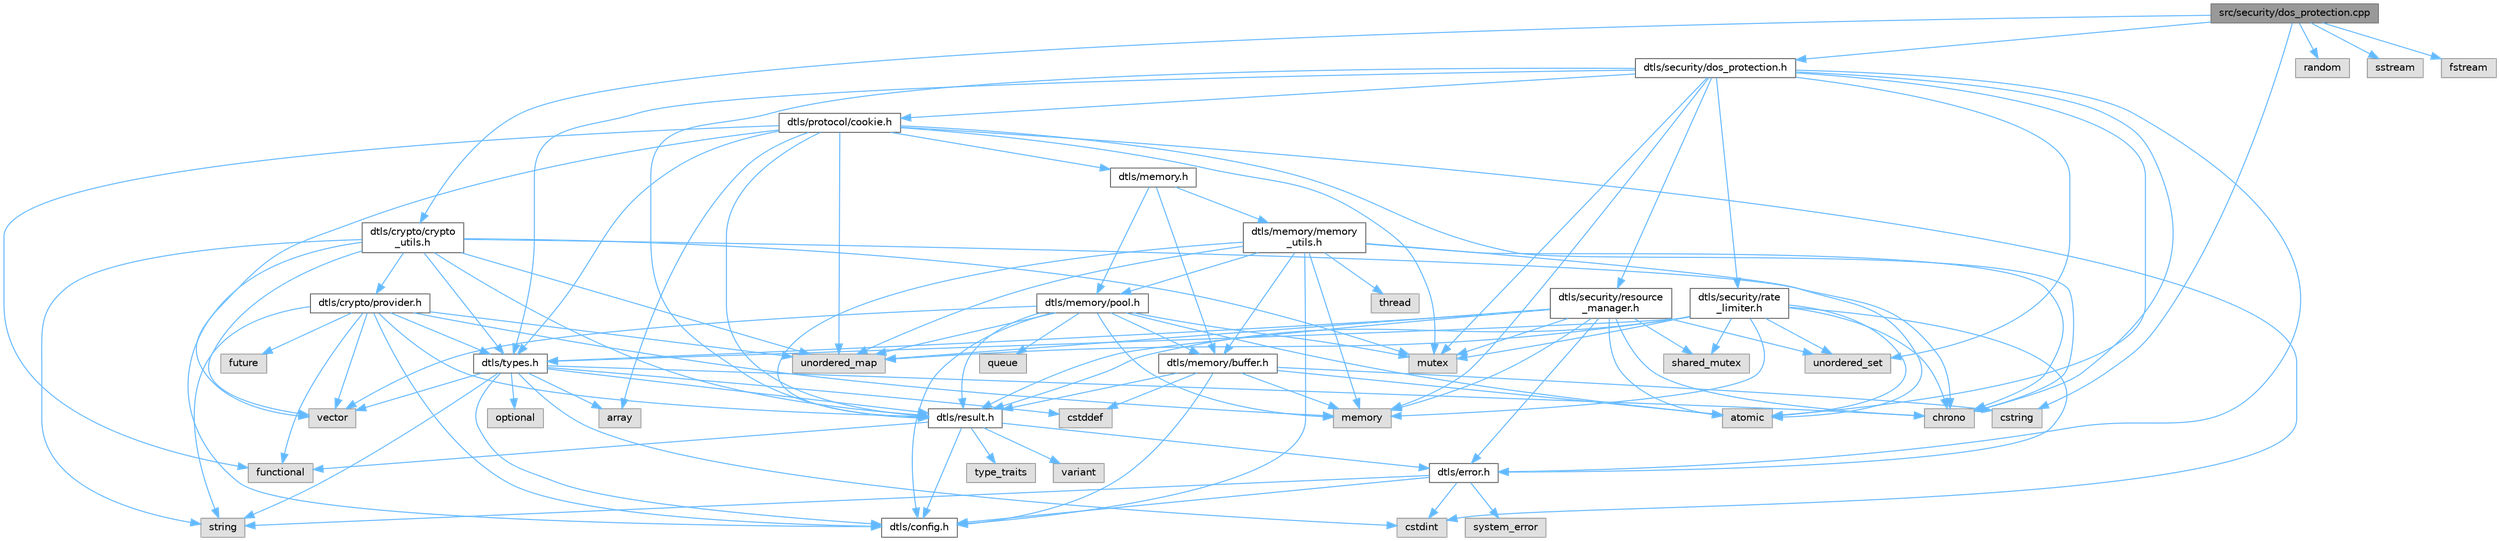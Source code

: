 digraph "src/security/dos_protection.cpp"
{
 // LATEX_PDF_SIZE
  bgcolor="transparent";
  edge [fontname=Helvetica,fontsize=10,labelfontname=Helvetica,labelfontsize=10];
  node [fontname=Helvetica,fontsize=10,shape=box,height=0.2,width=0.4];
  Node1 [id="Node000001",label="src/security/dos_protection.cpp",height=0.2,width=0.4,color="gray40", fillcolor="grey60", style="filled", fontcolor="black",tooltip=" "];
  Node1 -> Node2 [id="edge1_Node000001_Node000002",color="steelblue1",style="solid",tooltip=" "];
  Node2 [id="Node000002",label="dtls/security/dos_protection.h",height=0.2,width=0.4,color="grey40", fillcolor="white", style="filled",URL="$security_2dos__protection_8h.html",tooltip=" "];
  Node2 -> Node3 [id="edge2_Node000002_Node000003",color="steelblue1",style="solid",tooltip=" "];
  Node3 [id="Node000003",label="dtls/security/rate\l_limiter.h",height=0.2,width=0.4,color="grey40", fillcolor="white", style="filled",URL="$rate__limiter_8h.html",tooltip=" "];
  Node3 -> Node4 [id="edge3_Node000003_Node000004",color="steelblue1",style="solid",tooltip=" "];
  Node4 [id="Node000004",label="dtls/result.h",height=0.2,width=0.4,color="grey40", fillcolor="white", style="filled",URL="$result_8h.html",tooltip=" "];
  Node4 -> Node5 [id="edge4_Node000004_Node000005",color="steelblue1",style="solid",tooltip=" "];
  Node5 [id="Node000005",label="dtls/config.h",height=0.2,width=0.4,color="grey40", fillcolor="white", style="filled",URL="$config_8h.html",tooltip=" "];
  Node4 -> Node6 [id="edge5_Node000004_Node000006",color="steelblue1",style="solid",tooltip=" "];
  Node6 [id="Node000006",label="dtls/error.h",height=0.2,width=0.4,color="grey40", fillcolor="white", style="filled",URL="$error_8h.html",tooltip=" "];
  Node6 -> Node5 [id="edge6_Node000006_Node000005",color="steelblue1",style="solid",tooltip=" "];
  Node6 -> Node7 [id="edge7_Node000006_Node000007",color="steelblue1",style="solid",tooltip=" "];
  Node7 [id="Node000007",label="system_error",height=0.2,width=0.4,color="grey60", fillcolor="#E0E0E0", style="filled",tooltip=" "];
  Node6 -> Node8 [id="edge8_Node000006_Node000008",color="steelblue1",style="solid",tooltip=" "];
  Node8 [id="Node000008",label="string",height=0.2,width=0.4,color="grey60", fillcolor="#E0E0E0", style="filled",tooltip=" "];
  Node6 -> Node9 [id="edge9_Node000006_Node000009",color="steelblue1",style="solid",tooltip=" "];
  Node9 [id="Node000009",label="cstdint",height=0.2,width=0.4,color="grey60", fillcolor="#E0E0E0", style="filled",tooltip=" "];
  Node4 -> Node10 [id="edge10_Node000004_Node000010",color="steelblue1",style="solid",tooltip=" "];
  Node10 [id="Node000010",label="variant",height=0.2,width=0.4,color="grey60", fillcolor="#E0E0E0", style="filled",tooltip=" "];
  Node4 -> Node11 [id="edge11_Node000004_Node000011",color="steelblue1",style="solid",tooltip=" "];
  Node11 [id="Node000011",label="functional",height=0.2,width=0.4,color="grey60", fillcolor="#E0E0E0", style="filled",tooltip=" "];
  Node4 -> Node12 [id="edge12_Node000004_Node000012",color="steelblue1",style="solid",tooltip=" "];
  Node12 [id="Node000012",label="type_traits",height=0.2,width=0.4,color="grey60", fillcolor="#E0E0E0", style="filled",tooltip=" "];
  Node3 -> Node13 [id="edge13_Node000003_Node000013",color="steelblue1",style="solid",tooltip=" "];
  Node13 [id="Node000013",label="dtls/types.h",height=0.2,width=0.4,color="grey40", fillcolor="white", style="filled",URL="$types_8h.html",tooltip="Core DTLS v1.3 Protocol Types and Constants."];
  Node13 -> Node5 [id="edge14_Node000013_Node000005",color="steelblue1",style="solid",tooltip=" "];
  Node13 -> Node4 [id="edge15_Node000013_Node000004",color="steelblue1",style="solid",tooltip=" "];
  Node13 -> Node9 [id="edge16_Node000013_Node000009",color="steelblue1",style="solid",tooltip=" "];
  Node13 -> Node14 [id="edge17_Node000013_Node000014",color="steelblue1",style="solid",tooltip=" "];
  Node14 [id="Node000014",label="cstddef",height=0.2,width=0.4,color="grey60", fillcolor="#E0E0E0", style="filled",tooltip=" "];
  Node13 -> Node15 [id="edge18_Node000013_Node000015",color="steelblue1",style="solid",tooltip=" "];
  Node15 [id="Node000015",label="array",height=0.2,width=0.4,color="grey60", fillcolor="#E0E0E0", style="filled",tooltip=" "];
  Node13 -> Node16 [id="edge19_Node000013_Node000016",color="steelblue1",style="solid",tooltip=" "];
  Node16 [id="Node000016",label="vector",height=0.2,width=0.4,color="grey60", fillcolor="#E0E0E0", style="filled",tooltip=" "];
  Node13 -> Node8 [id="edge20_Node000013_Node000008",color="steelblue1",style="solid",tooltip=" "];
  Node13 -> Node17 [id="edge21_Node000013_Node000017",color="steelblue1",style="solid",tooltip=" "];
  Node17 [id="Node000017",label="chrono",height=0.2,width=0.4,color="grey60", fillcolor="#E0E0E0", style="filled",tooltip=" "];
  Node13 -> Node18 [id="edge22_Node000013_Node000018",color="steelblue1",style="solid",tooltip=" "];
  Node18 [id="Node000018",label="optional",height=0.2,width=0.4,color="grey60", fillcolor="#E0E0E0", style="filled",tooltip=" "];
  Node3 -> Node6 [id="edge23_Node000003_Node000006",color="steelblue1",style="solid",tooltip=" "];
  Node3 -> Node17 [id="edge24_Node000003_Node000017",color="steelblue1",style="solid",tooltip=" "];
  Node3 -> Node19 [id="edge25_Node000003_Node000019",color="steelblue1",style="solid",tooltip=" "];
  Node19 [id="Node000019",label="unordered_map",height=0.2,width=0.4,color="grey60", fillcolor="#E0E0E0", style="filled",tooltip=" "];
  Node3 -> Node20 [id="edge26_Node000003_Node000020",color="steelblue1",style="solid",tooltip=" "];
  Node20 [id="Node000020",label="unordered_set",height=0.2,width=0.4,color="grey60", fillcolor="#E0E0E0", style="filled",tooltip=" "];
  Node3 -> Node21 [id="edge27_Node000003_Node000021",color="steelblue1",style="solid",tooltip=" "];
  Node21 [id="Node000021",label="memory",height=0.2,width=0.4,color="grey60", fillcolor="#E0E0E0", style="filled",tooltip=" "];
  Node3 -> Node22 [id="edge28_Node000003_Node000022",color="steelblue1",style="solid",tooltip=" "];
  Node22 [id="Node000022",label="mutex",height=0.2,width=0.4,color="grey60", fillcolor="#E0E0E0", style="filled",tooltip=" "];
  Node3 -> Node23 [id="edge29_Node000003_Node000023",color="steelblue1",style="solid",tooltip=" "];
  Node23 [id="Node000023",label="shared_mutex",height=0.2,width=0.4,color="grey60", fillcolor="#E0E0E0", style="filled",tooltip=" "];
  Node3 -> Node24 [id="edge30_Node000003_Node000024",color="steelblue1",style="solid",tooltip=" "];
  Node24 [id="Node000024",label="atomic",height=0.2,width=0.4,color="grey60", fillcolor="#E0E0E0", style="filled",tooltip=" "];
  Node2 -> Node25 [id="edge31_Node000002_Node000025",color="steelblue1",style="solid",tooltip=" "];
  Node25 [id="Node000025",label="dtls/security/resource\l_manager.h",height=0.2,width=0.4,color="grey40", fillcolor="white", style="filled",URL="$resource__manager_8h.html",tooltip=" "];
  Node25 -> Node4 [id="edge32_Node000025_Node000004",color="steelblue1",style="solid",tooltip=" "];
  Node25 -> Node13 [id="edge33_Node000025_Node000013",color="steelblue1",style="solid",tooltip=" "];
  Node25 -> Node6 [id="edge34_Node000025_Node000006",color="steelblue1",style="solid",tooltip=" "];
  Node25 -> Node17 [id="edge35_Node000025_Node000017",color="steelblue1",style="solid",tooltip=" "];
  Node25 -> Node21 [id="edge36_Node000025_Node000021",color="steelblue1",style="solid",tooltip=" "];
  Node25 -> Node24 [id="edge37_Node000025_Node000024",color="steelblue1",style="solid",tooltip=" "];
  Node25 -> Node22 [id="edge38_Node000025_Node000022",color="steelblue1",style="solid",tooltip=" "];
  Node25 -> Node23 [id="edge39_Node000025_Node000023",color="steelblue1",style="solid",tooltip=" "];
  Node25 -> Node19 [id="edge40_Node000025_Node000019",color="steelblue1",style="solid",tooltip=" "];
  Node25 -> Node20 [id="edge41_Node000025_Node000020",color="steelblue1",style="solid",tooltip=" "];
  Node2 -> Node26 [id="edge42_Node000002_Node000026",color="steelblue1",style="solid",tooltip=" "];
  Node26 [id="Node000026",label="dtls/protocol/cookie.h",height=0.2,width=0.4,color="grey40", fillcolor="white", style="filled",URL="$cookie_8h.html",tooltip=" "];
  Node26 -> Node13 [id="edge43_Node000026_Node000013",color="steelblue1",style="solid",tooltip=" "];
  Node26 -> Node4 [id="edge44_Node000026_Node000004",color="steelblue1",style="solid",tooltip=" "];
  Node26 -> Node27 [id="edge45_Node000026_Node000027",color="steelblue1",style="solid",tooltip=" "];
  Node27 [id="Node000027",label="dtls/memory.h",height=0.2,width=0.4,color="grey40", fillcolor="white", style="filled",URL="$memory_8h.html",tooltip=" "];
  Node27 -> Node28 [id="edge46_Node000027_Node000028",color="steelblue1",style="solid",tooltip=" "];
  Node28 [id="Node000028",label="dtls/memory/buffer.h",height=0.2,width=0.4,color="grey40", fillcolor="white", style="filled",URL="$buffer_8h.html",tooltip=" "];
  Node28 -> Node5 [id="edge47_Node000028_Node000005",color="steelblue1",style="solid",tooltip=" "];
  Node28 -> Node4 [id="edge48_Node000028_Node000004",color="steelblue1",style="solid",tooltip=" "];
  Node28 -> Node21 [id="edge49_Node000028_Node000021",color="steelblue1",style="solid",tooltip=" "];
  Node28 -> Node14 [id="edge50_Node000028_Node000014",color="steelblue1",style="solid",tooltip=" "];
  Node28 -> Node29 [id="edge51_Node000028_Node000029",color="steelblue1",style="solid",tooltip=" "];
  Node29 [id="Node000029",label="cstring",height=0.2,width=0.4,color="grey60", fillcolor="#E0E0E0", style="filled",tooltip=" "];
  Node28 -> Node24 [id="edge52_Node000028_Node000024",color="steelblue1",style="solid",tooltip=" "];
  Node27 -> Node30 [id="edge53_Node000027_Node000030",color="steelblue1",style="solid",tooltip=" "];
  Node30 [id="Node000030",label="dtls/memory/pool.h",height=0.2,width=0.4,color="grey40", fillcolor="white", style="filled",URL="$pool_8h.html",tooltip=" "];
  Node30 -> Node5 [id="edge54_Node000030_Node000005",color="steelblue1",style="solid",tooltip=" "];
  Node30 -> Node4 [id="edge55_Node000030_Node000004",color="steelblue1",style="solid",tooltip=" "];
  Node30 -> Node28 [id="edge56_Node000030_Node000028",color="steelblue1",style="solid",tooltip=" "];
  Node30 -> Node21 [id="edge57_Node000030_Node000021",color="steelblue1",style="solid",tooltip=" "];
  Node30 -> Node31 [id="edge58_Node000030_Node000031",color="steelblue1",style="solid",tooltip=" "];
  Node31 [id="Node000031",label="queue",height=0.2,width=0.4,color="grey60", fillcolor="#E0E0E0", style="filled",tooltip=" "];
  Node30 -> Node22 [id="edge59_Node000030_Node000022",color="steelblue1",style="solid",tooltip=" "];
  Node30 -> Node24 [id="edge60_Node000030_Node000024",color="steelblue1",style="solid",tooltip=" "];
  Node30 -> Node16 [id="edge61_Node000030_Node000016",color="steelblue1",style="solid",tooltip=" "];
  Node30 -> Node19 [id="edge62_Node000030_Node000019",color="steelblue1",style="solid",tooltip=" "];
  Node27 -> Node32 [id="edge63_Node000027_Node000032",color="steelblue1",style="solid",tooltip=" "];
  Node32 [id="Node000032",label="dtls/memory/memory\l_utils.h",height=0.2,width=0.4,color="grey40", fillcolor="white", style="filled",URL="$memory__utils_8h.html",tooltip=" "];
  Node32 -> Node5 [id="edge64_Node000032_Node000005",color="steelblue1",style="solid",tooltip=" "];
  Node32 -> Node4 [id="edge65_Node000032_Node000004",color="steelblue1",style="solid",tooltip=" "];
  Node32 -> Node28 [id="edge66_Node000032_Node000028",color="steelblue1",style="solid",tooltip=" "];
  Node32 -> Node30 [id="edge67_Node000032_Node000030",color="steelblue1",style="solid",tooltip=" "];
  Node32 -> Node21 [id="edge68_Node000032_Node000021",color="steelblue1",style="solid",tooltip=" "];
  Node32 -> Node17 [id="edge69_Node000032_Node000017",color="steelblue1",style="solid",tooltip=" "];
  Node32 -> Node24 [id="edge70_Node000032_Node000024",color="steelblue1",style="solid",tooltip=" "];
  Node32 -> Node19 [id="edge71_Node000032_Node000019",color="steelblue1",style="solid",tooltip=" "];
  Node32 -> Node33 [id="edge72_Node000032_Node000033",color="steelblue1",style="solid",tooltip=" "];
  Node33 [id="Node000033",label="thread",height=0.2,width=0.4,color="grey60", fillcolor="#E0E0E0", style="filled",tooltip=" "];
  Node26 -> Node9 [id="edge73_Node000026_Node000009",color="steelblue1",style="solid",tooltip=" "];
  Node26 -> Node16 [id="edge74_Node000026_Node000016",color="steelblue1",style="solid",tooltip=" "];
  Node26 -> Node17 [id="edge75_Node000026_Node000017",color="steelblue1",style="solid",tooltip=" "];
  Node26 -> Node11 [id="edge76_Node000026_Node000011",color="steelblue1",style="solid",tooltip=" "];
  Node26 -> Node19 [id="edge77_Node000026_Node000019",color="steelblue1",style="solid",tooltip=" "];
  Node26 -> Node22 [id="edge78_Node000026_Node000022",color="steelblue1",style="solid",tooltip=" "];
  Node26 -> Node15 [id="edge79_Node000026_Node000015",color="steelblue1",style="solid",tooltip=" "];
  Node2 -> Node4 [id="edge80_Node000002_Node000004",color="steelblue1",style="solid",tooltip=" "];
  Node2 -> Node13 [id="edge81_Node000002_Node000013",color="steelblue1",style="solid",tooltip=" "];
  Node2 -> Node6 [id="edge82_Node000002_Node000006",color="steelblue1",style="solid",tooltip=" "];
  Node2 -> Node21 [id="edge83_Node000002_Node000021",color="steelblue1",style="solid",tooltip=" "];
  Node2 -> Node17 [id="edge84_Node000002_Node000017",color="steelblue1",style="solid",tooltip=" "];
  Node2 -> Node24 [id="edge85_Node000002_Node000024",color="steelblue1",style="solid",tooltip=" "];
  Node2 -> Node22 [id="edge86_Node000002_Node000022",color="steelblue1",style="solid",tooltip=" "];
  Node2 -> Node20 [id="edge87_Node000002_Node000020",color="steelblue1",style="solid",tooltip=" "];
  Node1 -> Node34 [id="edge88_Node000001_Node000034",color="steelblue1",style="solid",tooltip=" "];
  Node34 [id="Node000034",label="dtls/crypto/crypto\l_utils.h",height=0.2,width=0.4,color="grey40", fillcolor="white", style="filled",URL="$crypto__utils_8h.html",tooltip=" "];
  Node34 -> Node5 [id="edge89_Node000034_Node000005",color="steelblue1",style="solid",tooltip=" "];
  Node34 -> Node13 [id="edge90_Node000034_Node000013",color="steelblue1",style="solid",tooltip=" "];
  Node34 -> Node4 [id="edge91_Node000034_Node000004",color="steelblue1",style="solid",tooltip=" "];
  Node34 -> Node35 [id="edge92_Node000034_Node000035",color="steelblue1",style="solid",tooltip=" "];
  Node35 [id="Node000035",label="dtls/crypto/provider.h",height=0.2,width=0.4,color="grey40", fillcolor="white", style="filled",URL="$provider_8h.html",tooltip="DTLS v1.3 Cryptographic Provider Interface."];
  Node35 -> Node5 [id="edge93_Node000035_Node000005",color="steelblue1",style="solid",tooltip=" "];
  Node35 -> Node13 [id="edge94_Node000035_Node000013",color="steelblue1",style="solid",tooltip=" "];
  Node35 -> Node4 [id="edge95_Node000035_Node000004",color="steelblue1",style="solid",tooltip=" "];
  Node35 -> Node21 [id="edge96_Node000035_Node000021",color="steelblue1",style="solid",tooltip=" "];
  Node35 -> Node16 [id="edge97_Node000035_Node000016",color="steelblue1",style="solid",tooltip=" "];
  Node35 -> Node8 [id="edge98_Node000035_Node000008",color="steelblue1",style="solid",tooltip=" "];
  Node35 -> Node11 [id="edge99_Node000035_Node000011",color="steelblue1",style="solid",tooltip=" "];
  Node35 -> Node36 [id="edge100_Node000035_Node000036",color="steelblue1",style="solid",tooltip=" "];
  Node36 [id="Node000036",label="future",height=0.2,width=0.4,color="grey60", fillcolor="#E0E0E0", style="filled",tooltip=" "];
  Node35 -> Node19 [id="edge101_Node000035_Node000019",color="steelblue1",style="solid",tooltip=" "];
  Node34 -> Node16 [id="edge102_Node000034_Node000016",color="steelblue1",style="solid",tooltip=" "];
  Node34 -> Node8 [id="edge103_Node000034_Node000008",color="steelblue1",style="solid",tooltip=" "];
  Node34 -> Node17 [id="edge104_Node000034_Node000017",color="steelblue1",style="solid",tooltip=" "];
  Node34 -> Node22 [id="edge105_Node000034_Node000022",color="steelblue1",style="solid",tooltip=" "];
  Node34 -> Node19 [id="edge106_Node000034_Node000019",color="steelblue1",style="solid",tooltip=" "];
  Node1 -> Node37 [id="edge107_Node000001_Node000037",color="steelblue1",style="solid",tooltip=" "];
  Node37 [id="Node000037",label="random",height=0.2,width=0.4,color="grey60", fillcolor="#E0E0E0", style="filled",tooltip=" "];
  Node1 -> Node38 [id="edge108_Node000001_Node000038",color="steelblue1",style="solid",tooltip=" "];
  Node38 [id="Node000038",label="sstream",height=0.2,width=0.4,color="grey60", fillcolor="#E0E0E0", style="filled",tooltip=" "];
  Node1 -> Node39 [id="edge109_Node000001_Node000039",color="steelblue1",style="solid",tooltip=" "];
  Node39 [id="Node000039",label="fstream",height=0.2,width=0.4,color="grey60", fillcolor="#E0E0E0", style="filled",tooltip=" "];
  Node1 -> Node29 [id="edge110_Node000001_Node000029",color="steelblue1",style="solid",tooltip=" "];
}
